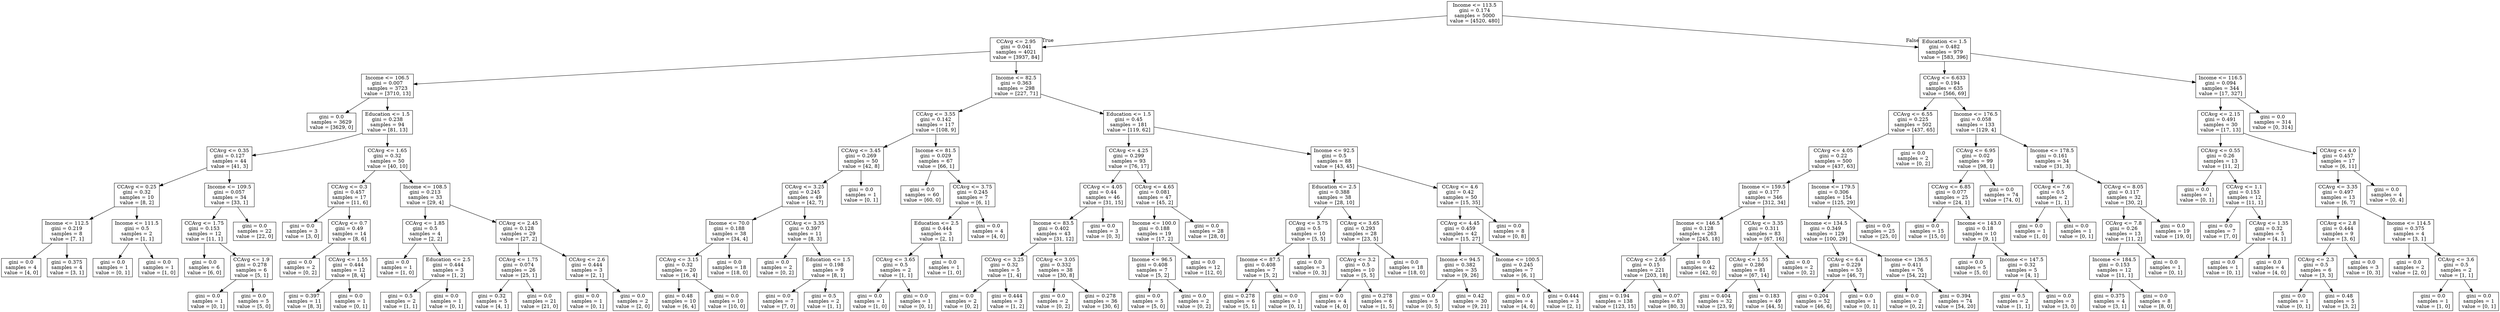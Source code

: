 digraph Tree {
node [shape=box] ;
0 [label="Income <= 113.5\ngini = 0.174\nsamples = 5000\nvalue = [4520, 480]"] ;
1 [label="CCAvg <= 2.95\ngini = 0.041\nsamples = 4021\nvalue = [3937, 84]"] ;
0 -> 1 [labeldistance=2.5, labelangle=45, headlabel="True"] ;
2 [label="Income <= 106.5\ngini = 0.007\nsamples = 3723\nvalue = [3710, 13]"] ;
1 -> 2 ;
3 [label="gini = 0.0\nsamples = 3629\nvalue = [3629, 0]"] ;
2 -> 3 ;
4 [label="Education <= 1.5\ngini = 0.238\nsamples = 94\nvalue = [81, 13]"] ;
2 -> 4 ;
5 [label="CCAvg <= 0.35\ngini = 0.127\nsamples = 44\nvalue = [41, 3]"] ;
4 -> 5 ;
6 [label="CCAvg <= 0.25\ngini = 0.32\nsamples = 10\nvalue = [8, 2]"] ;
5 -> 6 ;
7 [label="Income <= 112.5\ngini = 0.219\nsamples = 8\nvalue = [7, 1]"] ;
6 -> 7 ;
8 [label="gini = 0.0\nsamples = 4\nvalue = [4, 0]"] ;
7 -> 8 ;
9 [label="gini = 0.375\nsamples = 4\nvalue = [3, 1]"] ;
7 -> 9 ;
10 [label="Income <= 111.5\ngini = 0.5\nsamples = 2\nvalue = [1, 1]"] ;
6 -> 10 ;
11 [label="gini = 0.0\nsamples = 1\nvalue = [0, 1]"] ;
10 -> 11 ;
12 [label="gini = 0.0\nsamples = 1\nvalue = [1, 0]"] ;
10 -> 12 ;
13 [label="Income <= 109.5\ngini = 0.057\nsamples = 34\nvalue = [33, 1]"] ;
5 -> 13 ;
14 [label="CCAvg <= 1.75\ngini = 0.153\nsamples = 12\nvalue = [11, 1]"] ;
13 -> 14 ;
15 [label="gini = 0.0\nsamples = 6\nvalue = [6, 0]"] ;
14 -> 15 ;
16 [label="CCAvg <= 1.9\ngini = 0.278\nsamples = 6\nvalue = [5, 1]"] ;
14 -> 16 ;
17 [label="gini = 0.0\nsamples = 1\nvalue = [0, 1]"] ;
16 -> 17 ;
18 [label="gini = 0.0\nsamples = 5\nvalue = [5, 0]"] ;
16 -> 18 ;
19 [label="gini = 0.0\nsamples = 22\nvalue = [22, 0]"] ;
13 -> 19 ;
20 [label="CCAvg <= 1.65\ngini = 0.32\nsamples = 50\nvalue = [40, 10]"] ;
4 -> 20 ;
21 [label="CCAvg <= 0.3\ngini = 0.457\nsamples = 17\nvalue = [11, 6]"] ;
20 -> 21 ;
22 [label="gini = 0.0\nsamples = 3\nvalue = [3, 0]"] ;
21 -> 22 ;
23 [label="CCAvg <= 0.7\ngini = 0.49\nsamples = 14\nvalue = [8, 6]"] ;
21 -> 23 ;
24 [label="gini = 0.0\nsamples = 2\nvalue = [0, 2]"] ;
23 -> 24 ;
25 [label="CCAvg <= 1.55\ngini = 0.444\nsamples = 12\nvalue = [8, 4]"] ;
23 -> 25 ;
26 [label="gini = 0.397\nsamples = 11\nvalue = [8, 3]"] ;
25 -> 26 ;
27 [label="gini = 0.0\nsamples = 1\nvalue = [0, 1]"] ;
25 -> 27 ;
28 [label="Income <= 108.5\ngini = 0.213\nsamples = 33\nvalue = [29, 4]"] ;
20 -> 28 ;
29 [label="CCAvg <= 1.85\ngini = 0.5\nsamples = 4\nvalue = [2, 2]"] ;
28 -> 29 ;
30 [label="gini = 0.0\nsamples = 1\nvalue = [1, 0]"] ;
29 -> 30 ;
31 [label="Education <= 2.5\ngini = 0.444\nsamples = 3\nvalue = [1, 2]"] ;
29 -> 31 ;
32 [label="gini = 0.5\nsamples = 2\nvalue = [1, 1]"] ;
31 -> 32 ;
33 [label="gini = 0.0\nsamples = 1\nvalue = [0, 1]"] ;
31 -> 33 ;
34 [label="CCAvg <= 2.45\ngini = 0.128\nsamples = 29\nvalue = [27, 2]"] ;
28 -> 34 ;
35 [label="CCAvg <= 1.75\ngini = 0.074\nsamples = 26\nvalue = [25, 1]"] ;
34 -> 35 ;
36 [label="gini = 0.32\nsamples = 5\nvalue = [4, 1]"] ;
35 -> 36 ;
37 [label="gini = 0.0\nsamples = 21\nvalue = [21, 0]"] ;
35 -> 37 ;
38 [label="CCAvg <= 2.6\ngini = 0.444\nsamples = 3\nvalue = [2, 1]"] ;
34 -> 38 ;
39 [label="gini = 0.0\nsamples = 1\nvalue = [0, 1]"] ;
38 -> 39 ;
40 [label="gini = 0.0\nsamples = 2\nvalue = [2, 0]"] ;
38 -> 40 ;
41 [label="Income <= 82.5\ngini = 0.363\nsamples = 298\nvalue = [227, 71]"] ;
1 -> 41 ;
42 [label="CCAvg <= 3.55\ngini = 0.142\nsamples = 117\nvalue = [108, 9]"] ;
41 -> 42 ;
43 [label="CCAvg <= 3.45\ngini = 0.269\nsamples = 50\nvalue = [42, 8]"] ;
42 -> 43 ;
44 [label="CCAvg <= 3.25\ngini = 0.245\nsamples = 49\nvalue = [42, 7]"] ;
43 -> 44 ;
45 [label="Income <= 70.0\ngini = 0.188\nsamples = 38\nvalue = [34, 4]"] ;
44 -> 45 ;
46 [label="CCAvg <= 3.15\ngini = 0.32\nsamples = 20\nvalue = [16, 4]"] ;
45 -> 46 ;
47 [label="gini = 0.48\nsamples = 10\nvalue = [6, 4]"] ;
46 -> 47 ;
48 [label="gini = 0.0\nsamples = 10\nvalue = [10, 0]"] ;
46 -> 48 ;
49 [label="gini = 0.0\nsamples = 18\nvalue = [18, 0]"] ;
45 -> 49 ;
50 [label="CCAvg <= 3.35\ngini = 0.397\nsamples = 11\nvalue = [8, 3]"] ;
44 -> 50 ;
51 [label="gini = 0.0\nsamples = 2\nvalue = [0, 2]"] ;
50 -> 51 ;
52 [label="Education <= 1.5\ngini = 0.198\nsamples = 9\nvalue = [8, 1]"] ;
50 -> 52 ;
53 [label="gini = 0.0\nsamples = 7\nvalue = [7, 0]"] ;
52 -> 53 ;
54 [label="gini = 0.5\nsamples = 2\nvalue = [1, 1]"] ;
52 -> 54 ;
55 [label="gini = 0.0\nsamples = 1\nvalue = [0, 1]"] ;
43 -> 55 ;
56 [label="Income <= 81.5\ngini = 0.029\nsamples = 67\nvalue = [66, 1]"] ;
42 -> 56 ;
57 [label="gini = 0.0\nsamples = 60\nvalue = [60, 0]"] ;
56 -> 57 ;
58 [label="CCAvg <= 3.75\ngini = 0.245\nsamples = 7\nvalue = [6, 1]"] ;
56 -> 58 ;
59 [label="Education <= 2.5\ngini = 0.444\nsamples = 3\nvalue = [2, 1]"] ;
58 -> 59 ;
60 [label="CCAvg <= 3.65\ngini = 0.5\nsamples = 2\nvalue = [1, 1]"] ;
59 -> 60 ;
61 [label="gini = 0.0\nsamples = 1\nvalue = [1, 0]"] ;
60 -> 61 ;
62 [label="gini = 0.0\nsamples = 1\nvalue = [0, 1]"] ;
60 -> 62 ;
63 [label="gini = 0.0\nsamples = 1\nvalue = [1, 0]"] ;
59 -> 63 ;
64 [label="gini = 0.0\nsamples = 4\nvalue = [4, 0]"] ;
58 -> 64 ;
65 [label="Education <= 1.5\ngini = 0.45\nsamples = 181\nvalue = [119, 62]"] ;
41 -> 65 ;
66 [label="CCAvg <= 4.25\ngini = 0.299\nsamples = 93\nvalue = [76, 17]"] ;
65 -> 66 ;
67 [label="CCAvg <= 4.05\ngini = 0.44\nsamples = 46\nvalue = [31, 15]"] ;
66 -> 67 ;
68 [label="Income <= 83.5\ngini = 0.402\nsamples = 43\nvalue = [31, 12]"] ;
67 -> 68 ;
69 [label="CCAvg <= 3.25\ngini = 0.32\nsamples = 5\nvalue = [1, 4]"] ;
68 -> 69 ;
70 [label="gini = 0.0\nsamples = 2\nvalue = [0, 2]"] ;
69 -> 70 ;
71 [label="gini = 0.444\nsamples = 3\nvalue = [1, 2]"] ;
69 -> 71 ;
72 [label="CCAvg <= 3.05\ngini = 0.332\nsamples = 38\nvalue = [30, 8]"] ;
68 -> 72 ;
73 [label="gini = 0.0\nsamples = 2\nvalue = [0, 2]"] ;
72 -> 73 ;
74 [label="gini = 0.278\nsamples = 36\nvalue = [30, 6]"] ;
72 -> 74 ;
75 [label="gini = 0.0\nsamples = 3\nvalue = [0, 3]"] ;
67 -> 75 ;
76 [label="CCAvg <= 4.65\ngini = 0.081\nsamples = 47\nvalue = [45, 2]"] ;
66 -> 76 ;
77 [label="Income <= 100.0\ngini = 0.188\nsamples = 19\nvalue = [17, 2]"] ;
76 -> 77 ;
78 [label="Income <= 96.5\ngini = 0.408\nsamples = 7\nvalue = [5, 2]"] ;
77 -> 78 ;
79 [label="gini = 0.0\nsamples = 5\nvalue = [5, 0]"] ;
78 -> 79 ;
80 [label="gini = 0.0\nsamples = 2\nvalue = [0, 2]"] ;
78 -> 80 ;
81 [label="gini = 0.0\nsamples = 12\nvalue = [12, 0]"] ;
77 -> 81 ;
82 [label="gini = 0.0\nsamples = 28\nvalue = [28, 0]"] ;
76 -> 82 ;
83 [label="Income <= 92.5\ngini = 0.5\nsamples = 88\nvalue = [43, 45]"] ;
65 -> 83 ;
84 [label="Education <= 2.5\ngini = 0.388\nsamples = 38\nvalue = [28, 10]"] ;
83 -> 84 ;
85 [label="CCAvg <= 3.75\ngini = 0.5\nsamples = 10\nvalue = [5, 5]"] ;
84 -> 85 ;
86 [label="Income <= 87.5\ngini = 0.408\nsamples = 7\nvalue = [5, 2]"] ;
85 -> 86 ;
87 [label="gini = 0.278\nsamples = 6\nvalue = [5, 1]"] ;
86 -> 87 ;
88 [label="gini = 0.0\nsamples = 1\nvalue = [0, 1]"] ;
86 -> 88 ;
89 [label="gini = 0.0\nsamples = 3\nvalue = [0, 3]"] ;
85 -> 89 ;
90 [label="CCAvg <= 3.65\ngini = 0.293\nsamples = 28\nvalue = [23, 5]"] ;
84 -> 90 ;
91 [label="CCAvg <= 3.2\ngini = 0.5\nsamples = 10\nvalue = [5, 5]"] ;
90 -> 91 ;
92 [label="gini = 0.0\nsamples = 4\nvalue = [4, 0]"] ;
91 -> 92 ;
93 [label="gini = 0.278\nsamples = 6\nvalue = [1, 5]"] ;
91 -> 93 ;
94 [label="gini = 0.0\nsamples = 18\nvalue = [18, 0]"] ;
90 -> 94 ;
95 [label="CCAvg <= 4.6\ngini = 0.42\nsamples = 50\nvalue = [15, 35]"] ;
83 -> 95 ;
96 [label="CCAvg <= 4.45\ngini = 0.459\nsamples = 42\nvalue = [15, 27]"] ;
95 -> 96 ;
97 [label="Income <= 94.5\ngini = 0.382\nsamples = 35\nvalue = [9, 26]"] ;
96 -> 97 ;
98 [label="gini = 0.0\nsamples = 5\nvalue = [0, 5]"] ;
97 -> 98 ;
99 [label="gini = 0.42\nsamples = 30\nvalue = [9, 21]"] ;
97 -> 99 ;
100 [label="Income <= 100.5\ngini = 0.245\nsamples = 7\nvalue = [6, 1]"] ;
96 -> 100 ;
101 [label="gini = 0.0\nsamples = 4\nvalue = [4, 0]"] ;
100 -> 101 ;
102 [label="gini = 0.444\nsamples = 3\nvalue = [2, 1]"] ;
100 -> 102 ;
103 [label="gini = 0.0\nsamples = 8\nvalue = [0, 8]"] ;
95 -> 103 ;
104 [label="Education <= 1.5\ngini = 0.482\nsamples = 979\nvalue = [583, 396]"] ;
0 -> 104 [labeldistance=2.5, labelangle=-45, headlabel="False"] ;
105 [label="CCAvg <= 6.633\ngini = 0.194\nsamples = 635\nvalue = [566, 69]"] ;
104 -> 105 ;
106 [label="CCAvg <= 6.55\ngini = 0.225\nsamples = 502\nvalue = [437, 65]"] ;
105 -> 106 ;
107 [label="CCAvg <= 4.05\ngini = 0.22\nsamples = 500\nvalue = [437, 63]"] ;
106 -> 107 ;
108 [label="Income <= 159.5\ngini = 0.177\nsamples = 346\nvalue = [312, 34]"] ;
107 -> 108 ;
109 [label="Income <= 146.5\ngini = 0.128\nsamples = 263\nvalue = [245, 18]"] ;
108 -> 109 ;
110 [label="CCAvg <= 2.65\ngini = 0.15\nsamples = 221\nvalue = [203, 18]"] ;
109 -> 110 ;
111 [label="gini = 0.194\nsamples = 138\nvalue = [123, 15]"] ;
110 -> 111 ;
112 [label="gini = 0.07\nsamples = 83\nvalue = [80, 3]"] ;
110 -> 112 ;
113 [label="gini = 0.0\nsamples = 42\nvalue = [42, 0]"] ;
109 -> 113 ;
114 [label="CCAvg <= 3.35\ngini = 0.311\nsamples = 83\nvalue = [67, 16]"] ;
108 -> 114 ;
115 [label="CCAvg <= 1.55\ngini = 0.286\nsamples = 81\nvalue = [67, 14]"] ;
114 -> 115 ;
116 [label="gini = 0.404\nsamples = 32\nvalue = [23, 9]"] ;
115 -> 116 ;
117 [label="gini = 0.183\nsamples = 49\nvalue = [44, 5]"] ;
115 -> 117 ;
118 [label="gini = 0.0\nsamples = 2\nvalue = [0, 2]"] ;
114 -> 118 ;
119 [label="Income <= 179.5\ngini = 0.306\nsamples = 154\nvalue = [125, 29]"] ;
107 -> 119 ;
120 [label="Income <= 134.5\ngini = 0.349\nsamples = 129\nvalue = [100, 29]"] ;
119 -> 120 ;
121 [label="CCAvg <= 6.4\ngini = 0.229\nsamples = 53\nvalue = [46, 7]"] ;
120 -> 121 ;
122 [label="gini = 0.204\nsamples = 52\nvalue = [46, 6]"] ;
121 -> 122 ;
123 [label="gini = 0.0\nsamples = 1\nvalue = [0, 1]"] ;
121 -> 123 ;
124 [label="Income <= 136.5\ngini = 0.411\nsamples = 76\nvalue = [54, 22]"] ;
120 -> 124 ;
125 [label="gini = 0.0\nsamples = 2\nvalue = [0, 2]"] ;
124 -> 125 ;
126 [label="gini = 0.394\nsamples = 74\nvalue = [54, 20]"] ;
124 -> 126 ;
127 [label="gini = 0.0\nsamples = 25\nvalue = [25, 0]"] ;
119 -> 127 ;
128 [label="gini = 0.0\nsamples = 2\nvalue = [0, 2]"] ;
106 -> 128 ;
129 [label="Income <= 176.5\ngini = 0.058\nsamples = 133\nvalue = [129, 4]"] ;
105 -> 129 ;
130 [label="CCAvg <= 6.95\ngini = 0.02\nsamples = 99\nvalue = [98, 1]"] ;
129 -> 130 ;
131 [label="CCAvg <= 6.85\ngini = 0.077\nsamples = 25\nvalue = [24, 1]"] ;
130 -> 131 ;
132 [label="gini = 0.0\nsamples = 15\nvalue = [15, 0]"] ;
131 -> 132 ;
133 [label="Income <= 143.0\ngini = 0.18\nsamples = 10\nvalue = [9, 1]"] ;
131 -> 133 ;
134 [label="gini = 0.0\nsamples = 5\nvalue = [5, 0]"] ;
133 -> 134 ;
135 [label="Income <= 147.5\ngini = 0.32\nsamples = 5\nvalue = [4, 1]"] ;
133 -> 135 ;
136 [label="gini = 0.5\nsamples = 2\nvalue = [1, 1]"] ;
135 -> 136 ;
137 [label="gini = 0.0\nsamples = 3\nvalue = [3, 0]"] ;
135 -> 137 ;
138 [label="gini = 0.0\nsamples = 74\nvalue = [74, 0]"] ;
130 -> 138 ;
139 [label="Income <= 178.5\ngini = 0.161\nsamples = 34\nvalue = [31, 3]"] ;
129 -> 139 ;
140 [label="CCAvg <= 7.6\ngini = 0.5\nsamples = 2\nvalue = [1, 1]"] ;
139 -> 140 ;
141 [label="gini = 0.0\nsamples = 1\nvalue = [1, 0]"] ;
140 -> 141 ;
142 [label="gini = 0.0\nsamples = 1\nvalue = [0, 1]"] ;
140 -> 142 ;
143 [label="CCAvg <= 8.05\ngini = 0.117\nsamples = 32\nvalue = [30, 2]"] ;
139 -> 143 ;
144 [label="CCAvg <= 7.8\ngini = 0.26\nsamples = 13\nvalue = [11, 2]"] ;
143 -> 144 ;
145 [label="Income <= 184.5\ngini = 0.153\nsamples = 12\nvalue = [11, 1]"] ;
144 -> 145 ;
146 [label="gini = 0.375\nsamples = 4\nvalue = [3, 1]"] ;
145 -> 146 ;
147 [label="gini = 0.0\nsamples = 8\nvalue = [8, 0]"] ;
145 -> 147 ;
148 [label="gini = 0.0\nsamples = 1\nvalue = [0, 1]"] ;
144 -> 148 ;
149 [label="gini = 0.0\nsamples = 19\nvalue = [19, 0]"] ;
143 -> 149 ;
150 [label="Income <= 116.5\ngini = 0.094\nsamples = 344\nvalue = [17, 327]"] ;
104 -> 150 ;
151 [label="CCAvg <= 2.15\ngini = 0.491\nsamples = 30\nvalue = [17, 13]"] ;
150 -> 151 ;
152 [label="CCAvg <= 0.55\ngini = 0.26\nsamples = 13\nvalue = [11, 2]"] ;
151 -> 152 ;
153 [label="gini = 0.0\nsamples = 1\nvalue = [0, 1]"] ;
152 -> 153 ;
154 [label="CCAvg <= 1.1\ngini = 0.153\nsamples = 12\nvalue = [11, 1]"] ;
152 -> 154 ;
155 [label="gini = 0.0\nsamples = 7\nvalue = [7, 0]"] ;
154 -> 155 ;
156 [label="CCAvg <= 1.35\ngini = 0.32\nsamples = 5\nvalue = [4, 1]"] ;
154 -> 156 ;
157 [label="gini = 0.0\nsamples = 1\nvalue = [0, 1]"] ;
156 -> 157 ;
158 [label="gini = 0.0\nsamples = 4\nvalue = [4, 0]"] ;
156 -> 158 ;
159 [label="CCAvg <= 4.0\ngini = 0.457\nsamples = 17\nvalue = [6, 11]"] ;
151 -> 159 ;
160 [label="CCAvg <= 3.35\ngini = 0.497\nsamples = 13\nvalue = [6, 7]"] ;
159 -> 160 ;
161 [label="CCAvg <= 2.8\ngini = 0.444\nsamples = 9\nvalue = [3, 6]"] ;
160 -> 161 ;
162 [label="CCAvg <= 2.3\ngini = 0.5\nsamples = 6\nvalue = [3, 3]"] ;
161 -> 162 ;
163 [label="gini = 0.0\nsamples = 1\nvalue = [0, 1]"] ;
162 -> 163 ;
164 [label="gini = 0.48\nsamples = 5\nvalue = [3, 2]"] ;
162 -> 164 ;
165 [label="gini = 0.0\nsamples = 3\nvalue = [0, 3]"] ;
161 -> 165 ;
166 [label="Income <= 114.5\ngini = 0.375\nsamples = 4\nvalue = [3, 1]"] ;
160 -> 166 ;
167 [label="gini = 0.0\nsamples = 2\nvalue = [2, 0]"] ;
166 -> 167 ;
168 [label="CCAvg <= 3.6\ngini = 0.5\nsamples = 2\nvalue = [1, 1]"] ;
166 -> 168 ;
169 [label="gini = 0.0\nsamples = 1\nvalue = [1, 0]"] ;
168 -> 169 ;
170 [label="gini = 0.0\nsamples = 1\nvalue = [0, 1]"] ;
168 -> 170 ;
171 [label="gini = 0.0\nsamples = 4\nvalue = [0, 4]"] ;
159 -> 171 ;
172 [label="gini = 0.0\nsamples = 314\nvalue = [0, 314]"] ;
150 -> 172 ;
}